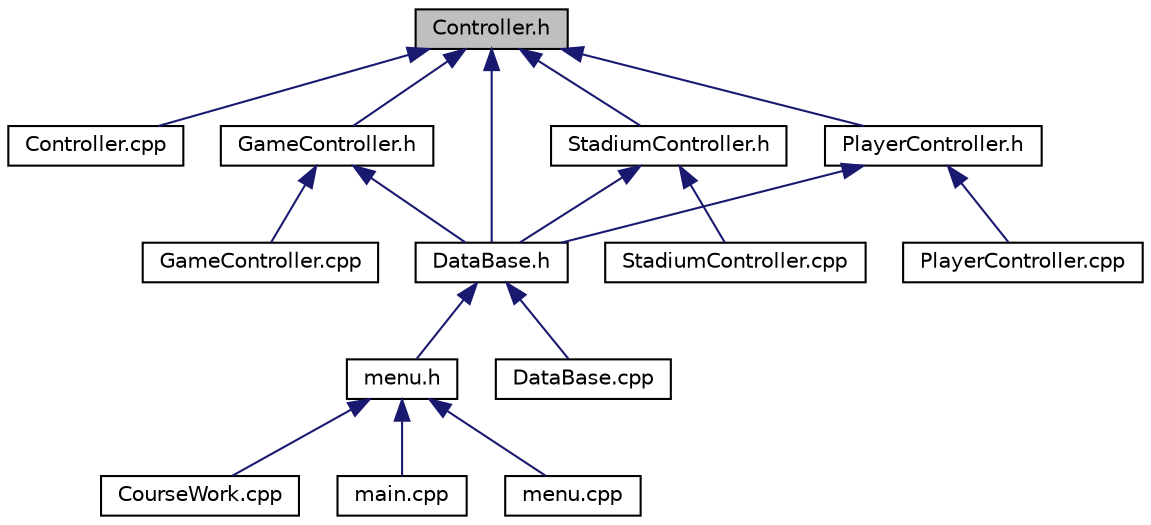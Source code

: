 digraph "Controller.h"
{
  edge [fontname="Helvetica",fontsize="10",labelfontname="Helvetica",labelfontsize="10"];
  node [fontname="Helvetica",fontsize="10",shape=record];
  Node1 [label="Controller.h",height=0.2,width=0.4,color="black", fillcolor="grey75", style="filled" fontcolor="black"];
  Node1 -> Node2 [dir="back",color="midnightblue",fontsize="10",style="solid"];
  Node2 [label="Controller.cpp",height=0.2,width=0.4,color="black", fillcolor="white", style="filled",URL="$_controller_8cpp.html"];
  Node1 -> Node3 [dir="back",color="midnightblue",fontsize="10",style="solid"];
  Node3 [label="PlayerController.h",height=0.2,width=0.4,color="black", fillcolor="white", style="filled",URL="$_player_controller_8h.html"];
  Node3 -> Node4 [dir="back",color="midnightblue",fontsize="10",style="solid"];
  Node4 [label="DataBase.h",height=0.2,width=0.4,color="black", fillcolor="white", style="filled",URL="$_data_base_8h.html"];
  Node4 -> Node5 [dir="back",color="midnightblue",fontsize="10",style="solid"];
  Node5 [label="menu.h",height=0.2,width=0.4,color="black", fillcolor="white", style="filled",URL="$menu_8h.html"];
  Node5 -> Node6 [dir="back",color="midnightblue",fontsize="10",style="solid"];
  Node6 [label="CourseWork.cpp",height=0.2,width=0.4,color="black", fillcolor="white", style="filled",URL="$_course_work_8cpp.html"];
  Node5 -> Node7 [dir="back",color="midnightblue",fontsize="10",style="solid"];
  Node7 [label="main.cpp",height=0.2,width=0.4,color="black", fillcolor="white", style="filled",URL="$main_8cpp.html"];
  Node5 -> Node8 [dir="back",color="midnightblue",fontsize="10",style="solid"];
  Node8 [label="menu.cpp",height=0.2,width=0.4,color="black", fillcolor="white", style="filled",URL="$menu_8cpp.html"];
  Node4 -> Node9 [dir="back",color="midnightblue",fontsize="10",style="solid"];
  Node9 [label="DataBase.cpp",height=0.2,width=0.4,color="black", fillcolor="white", style="filled",URL="$_data_base_8cpp.html"];
  Node3 -> Node10 [dir="back",color="midnightblue",fontsize="10",style="solid"];
  Node10 [label="PlayerController.cpp",height=0.2,width=0.4,color="black", fillcolor="white", style="filled",URL="$_player_controller_8cpp.html"];
  Node1 -> Node11 [dir="back",color="midnightblue",fontsize="10",style="solid"];
  Node11 [label="GameController.h",height=0.2,width=0.4,color="black", fillcolor="white", style="filled",URL="$_game_controller_8h.html"];
  Node11 -> Node4 [dir="back",color="midnightblue",fontsize="10",style="solid"];
  Node11 -> Node12 [dir="back",color="midnightblue",fontsize="10",style="solid"];
  Node12 [label="GameController.cpp",height=0.2,width=0.4,color="black", fillcolor="white", style="filled",URL="$_game_controller_8cpp.html"];
  Node1 -> Node13 [dir="back",color="midnightblue",fontsize="10",style="solid"];
  Node13 [label="StadiumController.h",height=0.2,width=0.4,color="black", fillcolor="white", style="filled",URL="$_stadium_controller_8h.html"];
  Node13 -> Node4 [dir="back",color="midnightblue",fontsize="10",style="solid"];
  Node13 -> Node14 [dir="back",color="midnightblue",fontsize="10",style="solid"];
  Node14 [label="StadiumController.cpp",height=0.2,width=0.4,color="black", fillcolor="white", style="filled",URL="$_stadium_controller_8cpp.html"];
  Node1 -> Node4 [dir="back",color="midnightblue",fontsize="10",style="solid"];
}

